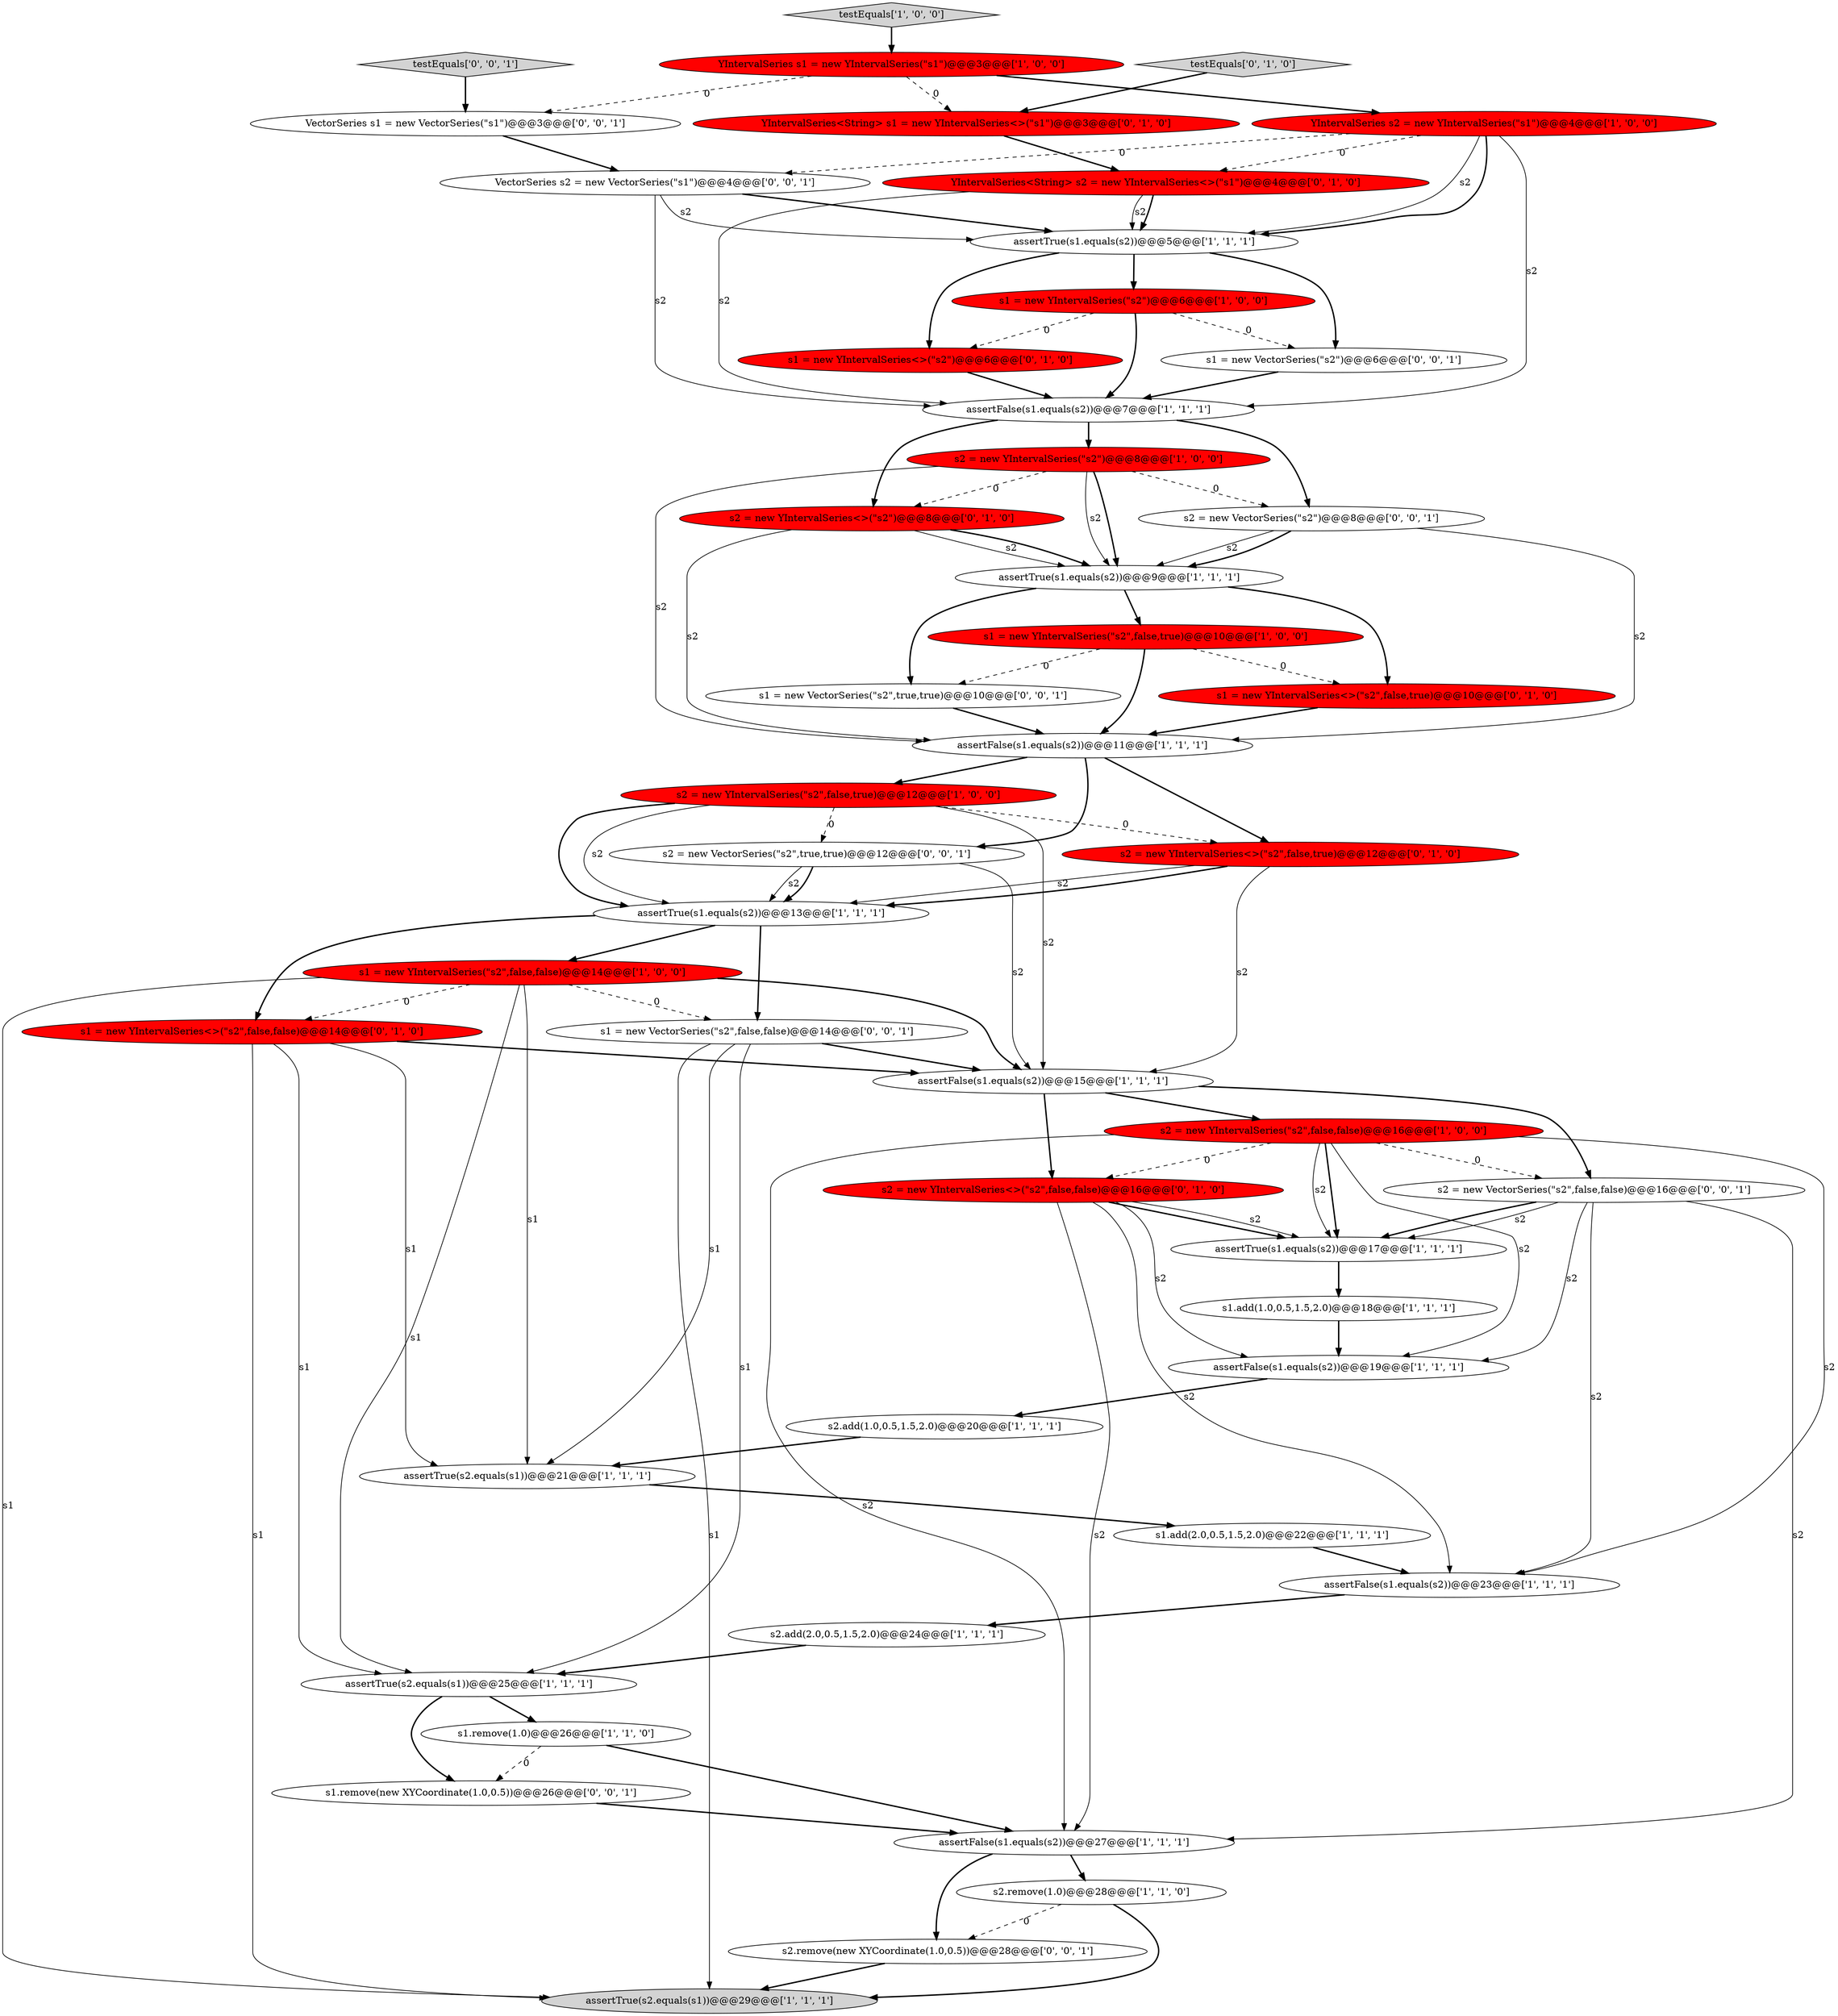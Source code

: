 digraph {
0 [style = filled, label = "s1.add(1.0,0.5,1.5,2.0)@@@18@@@['1', '1', '1']", fillcolor = white, shape = ellipse image = "AAA0AAABBB1BBB"];
4 [style = filled, label = "assertFalse(s1.equals(s2))@@@19@@@['1', '1', '1']", fillcolor = white, shape = ellipse image = "AAA0AAABBB1BBB"];
26 [style = filled, label = "s2.remove(1.0)@@@28@@@['1', '1', '0']", fillcolor = white, shape = ellipse image = "AAA0AAABBB1BBB"];
35 [style = filled, label = "s1 = new YIntervalSeries<>(\"s2\")@@@6@@@['0', '1', '0']", fillcolor = red, shape = ellipse image = "AAA1AAABBB2BBB"];
46 [style = filled, label = "s1 = new VectorSeries(\"s2\")@@@6@@@['0', '0', '1']", fillcolor = white, shape = ellipse image = "AAA0AAABBB3BBB"];
13 [style = filled, label = "s2.add(2.0,0.5,1.5,2.0)@@@24@@@['1', '1', '1']", fillcolor = white, shape = ellipse image = "AAA0AAABBB1BBB"];
3 [style = filled, label = "assertTrue(s1.equals(s2))@@@13@@@['1', '1', '1']", fillcolor = white, shape = ellipse image = "AAA0AAABBB1BBB"];
40 [style = filled, label = "s1.remove(new XYCoordinate(1.0,0.5))@@@26@@@['0', '0', '1']", fillcolor = white, shape = ellipse image = "AAA0AAABBB3BBB"];
17 [style = filled, label = "s1 = new YIntervalSeries(\"s2\",false,false)@@@14@@@['1', '0', '0']", fillcolor = red, shape = ellipse image = "AAA1AAABBB1BBB"];
21 [style = filled, label = "YIntervalSeries s2 = new YIntervalSeries(\"s1\")@@@4@@@['1', '0', '0']", fillcolor = red, shape = ellipse image = "AAA1AAABBB1BBB"];
30 [style = filled, label = "s2 = new YIntervalSeries<>(\"s2\",false,false)@@@16@@@['0', '1', '0']", fillcolor = red, shape = ellipse image = "AAA1AAABBB2BBB"];
39 [style = filled, label = "s2 = new VectorSeries(\"s2\")@@@8@@@['0', '0', '1']", fillcolor = white, shape = ellipse image = "AAA0AAABBB3BBB"];
31 [style = filled, label = "s2 = new YIntervalSeries<>(\"s2\")@@@8@@@['0', '1', '0']", fillcolor = red, shape = ellipse image = "AAA1AAABBB2BBB"];
38 [style = filled, label = "s1 = new VectorSeries(\"s2\",false,false)@@@14@@@['0', '0', '1']", fillcolor = white, shape = ellipse image = "AAA0AAABBB3BBB"];
18 [style = filled, label = "s1 = new YIntervalSeries(\"s2\",false,true)@@@10@@@['1', '0', '0']", fillcolor = red, shape = ellipse image = "AAA1AAABBB1BBB"];
44 [style = filled, label = "VectorSeries s2 = new VectorSeries(\"s1\")@@@4@@@['0', '0', '1']", fillcolor = white, shape = ellipse image = "AAA0AAABBB3BBB"];
12 [style = filled, label = "s2 = new YIntervalSeries(\"s2\")@@@8@@@['1', '0', '0']", fillcolor = red, shape = ellipse image = "AAA1AAABBB1BBB"];
2 [style = filled, label = "testEquals['1', '0', '0']", fillcolor = lightgray, shape = diamond image = "AAA0AAABBB1BBB"];
43 [style = filled, label = "testEquals['0', '0', '1']", fillcolor = lightgray, shape = diamond image = "AAA0AAABBB3BBB"];
20 [style = filled, label = "assertFalse(s1.equals(s2))@@@7@@@['1', '1', '1']", fillcolor = white, shape = ellipse image = "AAA0AAABBB1BBB"];
9 [style = filled, label = "assertTrue(s1.equals(s2))@@@5@@@['1', '1', '1']", fillcolor = white, shape = ellipse image = "AAA0AAABBB1BBB"];
1 [style = filled, label = "s2 = new YIntervalSeries(\"s2\",false,true)@@@12@@@['1', '0', '0']", fillcolor = red, shape = ellipse image = "AAA1AAABBB1BBB"];
14 [style = filled, label = "s1.add(2.0,0.5,1.5,2.0)@@@22@@@['1', '1', '1']", fillcolor = white, shape = ellipse image = "AAA0AAABBB1BBB"];
29 [style = filled, label = "YIntervalSeries<String> s2 = new YIntervalSeries<>(\"s1\")@@@4@@@['0', '1', '0']", fillcolor = red, shape = ellipse image = "AAA1AAABBB2BBB"];
42 [style = filled, label = "s2 = new VectorSeries(\"s2\",false,false)@@@16@@@['0', '0', '1']", fillcolor = white, shape = ellipse image = "AAA0AAABBB3BBB"];
23 [style = filled, label = "assertFalse(s1.equals(s2))@@@15@@@['1', '1', '1']", fillcolor = white, shape = ellipse image = "AAA0AAABBB1BBB"];
28 [style = filled, label = "testEquals['0', '1', '0']", fillcolor = lightgray, shape = diamond image = "AAA0AAABBB2BBB"];
41 [style = filled, label = "s1 = new VectorSeries(\"s2\",true,true)@@@10@@@['0', '0', '1']", fillcolor = white, shape = ellipse image = "AAA0AAABBB3BBB"];
45 [style = filled, label = "VectorSeries s1 = new VectorSeries(\"s1\")@@@3@@@['0', '0', '1']", fillcolor = white, shape = ellipse image = "AAA0AAABBB3BBB"];
7 [style = filled, label = "s2 = new YIntervalSeries(\"s2\",false,false)@@@16@@@['1', '0', '0']", fillcolor = red, shape = ellipse image = "AAA1AAABBB1BBB"];
8 [style = filled, label = "assertTrue(s2.equals(s1))@@@29@@@['1', '1', '1']", fillcolor = lightgray, shape = ellipse image = "AAA0AAABBB1BBB"];
15 [style = filled, label = "s1.remove(1.0)@@@26@@@['1', '1', '0']", fillcolor = white, shape = ellipse image = "AAA0AAABBB1BBB"];
34 [style = filled, label = "s2 = new YIntervalSeries<>(\"s2\",false,true)@@@12@@@['0', '1', '0']", fillcolor = red, shape = ellipse image = "AAA1AAABBB2BBB"];
37 [style = filled, label = "s2.remove(new XYCoordinate(1.0,0.5))@@@28@@@['0', '0', '1']", fillcolor = white, shape = ellipse image = "AAA0AAABBB3BBB"];
19 [style = filled, label = "assertTrue(s2.equals(s1))@@@25@@@['1', '1', '1']", fillcolor = white, shape = ellipse image = "AAA0AAABBB1BBB"];
22 [style = filled, label = "assertFalse(s1.equals(s2))@@@11@@@['1', '1', '1']", fillcolor = white, shape = ellipse image = "AAA0AAABBB1BBB"];
27 [style = filled, label = "assertFalse(s1.equals(s2))@@@23@@@['1', '1', '1']", fillcolor = white, shape = ellipse image = "AAA0AAABBB1BBB"];
16 [style = filled, label = "s2.add(1.0,0.5,1.5,2.0)@@@20@@@['1', '1', '1']", fillcolor = white, shape = ellipse image = "AAA0AAABBB1BBB"];
10 [style = filled, label = "assertFalse(s1.equals(s2))@@@27@@@['1', '1', '1']", fillcolor = white, shape = ellipse image = "AAA0AAABBB1BBB"];
33 [style = filled, label = "s1 = new YIntervalSeries<>(\"s2\",false,false)@@@14@@@['0', '1', '0']", fillcolor = red, shape = ellipse image = "AAA1AAABBB2BBB"];
5 [style = filled, label = "assertTrue(s1.equals(s2))@@@9@@@['1', '1', '1']", fillcolor = white, shape = ellipse image = "AAA0AAABBB1BBB"];
32 [style = filled, label = "YIntervalSeries<String> s1 = new YIntervalSeries<>(\"s1\")@@@3@@@['0', '1', '0']", fillcolor = red, shape = ellipse image = "AAA1AAABBB2BBB"];
11 [style = filled, label = "assertTrue(s2.equals(s1))@@@21@@@['1', '1', '1']", fillcolor = white, shape = ellipse image = "AAA0AAABBB1BBB"];
6 [style = filled, label = "assertTrue(s1.equals(s2))@@@17@@@['1', '1', '1']", fillcolor = white, shape = ellipse image = "AAA0AAABBB1BBB"];
36 [style = filled, label = "s1 = new YIntervalSeries<>(\"s2\",false,true)@@@10@@@['0', '1', '0']", fillcolor = red, shape = ellipse image = "AAA1AAABBB2BBB"];
24 [style = filled, label = "YIntervalSeries s1 = new YIntervalSeries(\"s1\")@@@3@@@['1', '0', '0']", fillcolor = red, shape = ellipse image = "AAA1AAABBB1BBB"];
47 [style = filled, label = "s2 = new VectorSeries(\"s2\",true,true)@@@12@@@['0', '0', '1']", fillcolor = white, shape = ellipse image = "AAA0AAABBB3BBB"];
25 [style = filled, label = "s1 = new YIntervalSeries(\"s2\")@@@6@@@['1', '0', '0']", fillcolor = red, shape = ellipse image = "AAA1AAABBB1BBB"];
27->13 [style = bold, label=""];
15->10 [style = bold, label=""];
29->9 [style = solid, label="s2"];
34->23 [style = solid, label="s2"];
12->5 [style = bold, label=""];
11->14 [style = bold, label=""];
47->3 [style = solid, label="s2"];
31->5 [style = solid, label="s2"];
12->31 [style = dashed, label="0"];
3->38 [style = bold, label=""];
30->6 [style = bold, label=""];
39->22 [style = solid, label="s2"];
47->23 [style = solid, label="s2"];
15->40 [style = dashed, label="0"];
9->35 [style = bold, label=""];
7->42 [style = dashed, label="0"];
12->22 [style = solid, label="s2"];
30->6 [style = solid, label="s2"];
18->22 [style = bold, label=""];
24->21 [style = bold, label=""];
22->47 [style = bold, label=""];
31->22 [style = solid, label="s2"];
41->22 [style = bold, label=""];
17->19 [style = solid, label="s1"];
2->24 [style = bold, label=""];
19->15 [style = bold, label=""];
5->36 [style = bold, label=""];
21->29 [style = dashed, label="0"];
39->5 [style = solid, label="s2"];
4->16 [style = bold, label=""];
42->6 [style = solid, label="s2"];
42->10 [style = solid, label="s2"];
21->20 [style = solid, label="s2"];
23->30 [style = bold, label=""];
29->20 [style = solid, label="s2"];
35->20 [style = bold, label=""];
31->5 [style = bold, label=""];
1->34 [style = dashed, label="0"];
38->19 [style = solid, label="s1"];
21->9 [style = solid, label="s2"];
10->26 [style = bold, label=""];
20->31 [style = bold, label=""];
3->33 [style = bold, label=""];
43->45 [style = bold, label=""];
1->23 [style = solid, label="s2"];
33->23 [style = bold, label=""];
24->32 [style = dashed, label="0"];
21->9 [style = bold, label=""];
24->45 [style = dashed, label="0"];
1->47 [style = dashed, label="0"];
17->8 [style = solid, label="s1"];
7->6 [style = bold, label=""];
20->39 [style = bold, label=""];
44->9 [style = solid, label="s2"];
46->20 [style = bold, label=""];
23->7 [style = bold, label=""];
12->39 [style = dashed, label="0"];
30->4 [style = solid, label="s2"];
47->3 [style = bold, label=""];
39->5 [style = bold, label=""];
7->6 [style = solid, label="s2"];
9->46 [style = bold, label=""];
1->3 [style = bold, label=""];
7->4 [style = solid, label="s2"];
26->8 [style = bold, label=""];
17->33 [style = dashed, label="0"];
5->18 [style = bold, label=""];
17->38 [style = dashed, label="0"];
45->44 [style = bold, label=""];
17->23 [style = bold, label=""];
28->32 [style = bold, label=""];
23->42 [style = bold, label=""];
34->3 [style = solid, label="s2"];
17->11 [style = solid, label="s1"];
44->20 [style = solid, label="s2"];
25->20 [style = bold, label=""];
13->19 [style = bold, label=""];
18->36 [style = dashed, label="0"];
26->37 [style = dashed, label="0"];
38->11 [style = solid, label="s1"];
25->46 [style = dashed, label="0"];
3->17 [style = bold, label=""];
14->27 [style = bold, label=""];
22->1 [style = bold, label=""];
19->40 [style = bold, label=""];
37->8 [style = bold, label=""];
44->9 [style = bold, label=""];
33->8 [style = solid, label="s1"];
12->5 [style = solid, label="s2"];
10->37 [style = bold, label=""];
30->27 [style = solid, label="s2"];
40->10 [style = bold, label=""];
1->3 [style = solid, label="s2"];
33->11 [style = solid, label="s1"];
16->11 [style = bold, label=""];
21->44 [style = dashed, label="0"];
30->10 [style = solid, label="s2"];
18->41 [style = dashed, label="0"];
29->9 [style = bold, label=""];
38->23 [style = bold, label=""];
7->27 [style = solid, label="s2"];
6->0 [style = bold, label=""];
25->35 [style = dashed, label="0"];
38->8 [style = solid, label="s1"];
42->27 [style = solid, label="s2"];
32->29 [style = bold, label=""];
5->41 [style = bold, label=""];
42->6 [style = bold, label=""];
42->4 [style = solid, label="s2"];
34->3 [style = bold, label=""];
0->4 [style = bold, label=""];
9->25 [style = bold, label=""];
22->34 [style = bold, label=""];
7->30 [style = dashed, label="0"];
20->12 [style = bold, label=""];
33->19 [style = solid, label="s1"];
7->10 [style = solid, label="s2"];
36->22 [style = bold, label=""];
}
